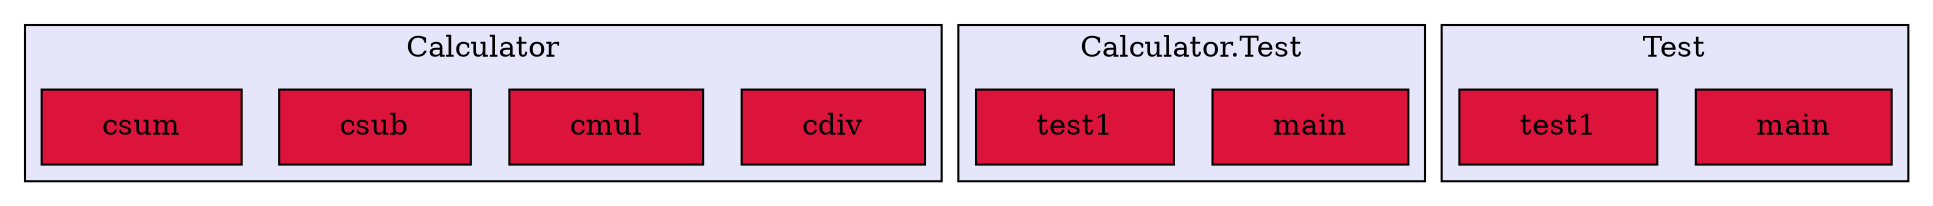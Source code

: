 digraph "Current module groupings" {
	node [label="\N", margin="0.4,0.1", style=filled];
	subgraph cluster_Calculator {
		graph [label=Calculator,
			style=filled,
			fillcolor=lavender];
		1 [label=cdiv, style="filled,solid", shape=box, fillcolor=crimson];
		2 [label=cmul, style="filled,solid", shape=box, fillcolor=crimson];
		3 [label=csub, style="filled,solid", shape=box, fillcolor=crimson];
		4 [label=csum, style="filled,solid", shape=box, fillcolor=crimson];
	}
	subgraph "cluster_Calculator-Test" {
		graph [label="Calculator.Test",
			style=filled,
			fillcolor=lavender];
		5 [label=main, style="filled,solid", shape=box, fillcolor=crimson];
		6 [label=test1, style="filled,solid", shape=box, fillcolor=crimson];
	}
	subgraph cluster_Test {
		graph [label=Test,
			style=filled,
			fillcolor=lavender];
		7 [label=main, style="filled,solid", shape=box, fillcolor=crimson];
		8 [label=test1, style="filled,solid", shape=box, fillcolor=crimson];
	}
}
